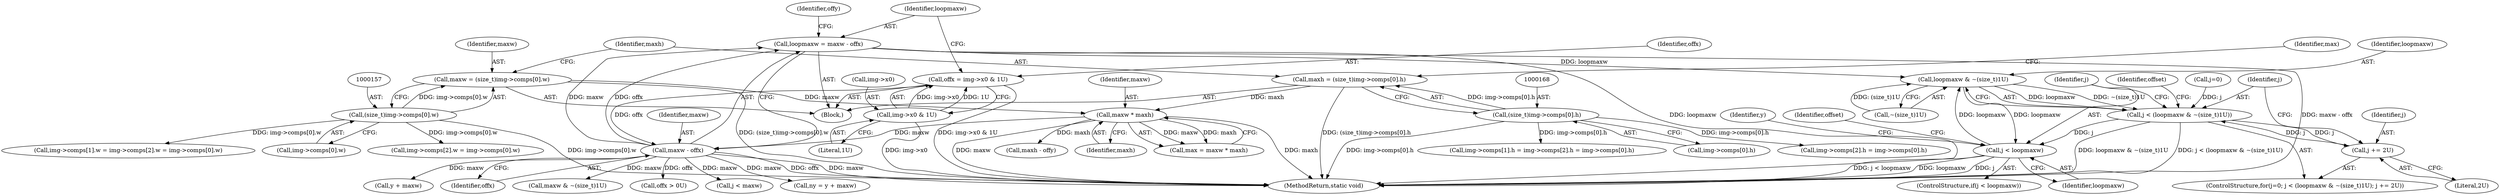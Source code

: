 digraph "0_openjpeg_15f081c89650dccee4aa4ae66f614c3fdb268767_0@integer" {
"1000261" [label="(Call,loopmaxw = maxw - offx)"];
"1000263" [label="(Call,maxw - offx)"];
"1000178" [label="(Call,maxw * maxh)"];
"1000154" [label="(Call,maxw = (size_t)img->comps[0].w)"];
"1000156" [label="(Call,(size_t)img->comps[0].w)"];
"1000165" [label="(Call,maxh = (size_t)img->comps[0].h)"];
"1000167" [label="(Call,(size_t)img->comps[0].h)"];
"1000254" [label="(Call,offx = img->x0 & 1U)"];
"1000256" [label="(Call,img->x0 & 1U)"];
"1000398" [label="(Call,loopmaxw & ~(size_t)1U)"];
"1000396" [label="(Call,j < (loopmaxw & ~(size_t)1U))"];
"1000404" [label="(Call,j += 2U)"];
"1000493" [label="(Call,j < loopmaxw)"];
"1000695" [label="(Call,img->comps[2].w = img->comps[0].w)"];
"1000288" [label="(Call,j < maxw)"];
"1000261" [label="(Call,loopmaxw = maxw - offx)"];
"1000404" [label="(Call,j += 2U)"];
"1000265" [label="(Identifier,offx)"];
"1000176" [label="(Call,max = maxw * maxh)"];
"1000167" [label="(Call,(size_t)img->comps[0].h)"];
"1000494" [label="(Identifier,j)"];
"1000156" [label="(Call,(size_t)img->comps[0].w)"];
"1000687" [label="(Call,img->comps[1].w = img->comps[2].w = img->comps[0].w)"];
"1000165" [label="(Call,maxh = (size_t)img->comps[0].h)"];
"1000329" [label="(Call,ny = y + maxw)"];
"1000400" [label="(Call,~(size_t)1U)"];
"1000718" [label="(Call,img->comps[2].h = img->comps[0].h)"];
"1000710" [label="(Call,img->comps[1].h = img->comps[2].h = img->comps[0].h)"];
"1000180" [label="(Identifier,maxh)"];
"1000254" [label="(Call,offx = img->x0 & 1U)"];
"1000542" [label="(Identifier,y)"];
"1000177" [label="(Identifier,max)"];
"1000492" [label="(ControlStructure,if(j < loopmaxw))"];
"1000178" [label="(Call,maxw * maxh)"];
"1000396" [label="(Call,j < (loopmaxw & ~(size_t)1U))"];
"1000393" [label="(Call,j=0)"];
"1000392" [label="(ControlStructure,for(j=0; j < (loopmaxw & ~(size_t)1U); j += 2U))"];
"1000406" [label="(Literal,2U)"];
"1000105" [label="(Block,)"];
"1000275" [label="(Call,maxh - offy)"];
"1000257" [label="(Call,img->x0)"];
"1000264" [label="(Identifier,maxw)"];
"1000262" [label="(Identifier,loopmaxw)"];
"1000255" [label="(Identifier,offx)"];
"1000260" [label="(Literal,1U)"];
"1000331" [label="(Call,y + maxw)"];
"1000565" [label="(Call,maxw & ~(size_t)1U)"];
"1000350" [label="(Call,offx > 0U)"];
"1000166" [label="(Identifier,maxh)"];
"1000493" [label="(Call,j < loopmaxw)"];
"1000397" [label="(Identifier,j)"];
"1000498" [label="(Identifier,offset)"];
"1000267" [label="(Identifier,offy)"];
"1000155" [label="(Identifier,maxw)"];
"1000263" [label="(Call,maxw - offx)"];
"1000398" [label="(Call,loopmaxw & ~(size_t)1U)"];
"1000158" [label="(Call,img->comps[0].w)"];
"1000179" [label="(Identifier,maxw)"];
"1000792" [label="(MethodReturn,static void)"];
"1000256" [label="(Call,img->x0 & 1U)"];
"1000405" [label="(Identifier,j)"];
"1000169" [label="(Call,img->comps[0].h)"];
"1000154" [label="(Call,maxw = (size_t)img->comps[0].w)"];
"1000409" [label="(Identifier,offset)"];
"1000495" [label="(Identifier,loopmaxw)"];
"1000399" [label="(Identifier,loopmaxw)"];
"1000261" -> "1000105"  [label="AST: "];
"1000261" -> "1000263"  [label="CFG: "];
"1000262" -> "1000261"  [label="AST: "];
"1000263" -> "1000261"  [label="AST: "];
"1000267" -> "1000261"  [label="CFG: "];
"1000261" -> "1000792"  [label="DDG: maxw - offx"];
"1000261" -> "1000792"  [label="DDG: loopmaxw"];
"1000263" -> "1000261"  [label="DDG: maxw"];
"1000263" -> "1000261"  [label="DDG: offx"];
"1000261" -> "1000398"  [label="DDG: loopmaxw"];
"1000263" -> "1000265"  [label="CFG: "];
"1000264" -> "1000263"  [label="AST: "];
"1000265" -> "1000263"  [label="AST: "];
"1000263" -> "1000792"  [label="DDG: offx"];
"1000263" -> "1000792"  [label="DDG: maxw"];
"1000178" -> "1000263"  [label="DDG: maxw"];
"1000254" -> "1000263"  [label="DDG: offx"];
"1000263" -> "1000288"  [label="DDG: maxw"];
"1000263" -> "1000329"  [label="DDG: maxw"];
"1000263" -> "1000331"  [label="DDG: maxw"];
"1000263" -> "1000350"  [label="DDG: offx"];
"1000263" -> "1000565"  [label="DDG: maxw"];
"1000178" -> "1000176"  [label="AST: "];
"1000178" -> "1000180"  [label="CFG: "];
"1000179" -> "1000178"  [label="AST: "];
"1000180" -> "1000178"  [label="AST: "];
"1000176" -> "1000178"  [label="CFG: "];
"1000178" -> "1000792"  [label="DDG: maxw"];
"1000178" -> "1000792"  [label="DDG: maxh"];
"1000178" -> "1000176"  [label="DDG: maxw"];
"1000178" -> "1000176"  [label="DDG: maxh"];
"1000154" -> "1000178"  [label="DDG: maxw"];
"1000165" -> "1000178"  [label="DDG: maxh"];
"1000178" -> "1000275"  [label="DDG: maxh"];
"1000154" -> "1000105"  [label="AST: "];
"1000154" -> "1000156"  [label="CFG: "];
"1000155" -> "1000154"  [label="AST: "];
"1000156" -> "1000154"  [label="AST: "];
"1000166" -> "1000154"  [label="CFG: "];
"1000154" -> "1000792"  [label="DDG: (size_t)img->comps[0].w"];
"1000156" -> "1000154"  [label="DDG: img->comps[0].w"];
"1000156" -> "1000158"  [label="CFG: "];
"1000157" -> "1000156"  [label="AST: "];
"1000158" -> "1000156"  [label="AST: "];
"1000156" -> "1000792"  [label="DDG: img->comps[0].w"];
"1000156" -> "1000687"  [label="DDG: img->comps[0].w"];
"1000156" -> "1000695"  [label="DDG: img->comps[0].w"];
"1000165" -> "1000105"  [label="AST: "];
"1000165" -> "1000167"  [label="CFG: "];
"1000166" -> "1000165"  [label="AST: "];
"1000167" -> "1000165"  [label="AST: "];
"1000177" -> "1000165"  [label="CFG: "];
"1000165" -> "1000792"  [label="DDG: (size_t)img->comps[0].h"];
"1000167" -> "1000165"  [label="DDG: img->comps[0].h"];
"1000167" -> "1000169"  [label="CFG: "];
"1000168" -> "1000167"  [label="AST: "];
"1000169" -> "1000167"  [label="AST: "];
"1000167" -> "1000792"  [label="DDG: img->comps[0].h"];
"1000167" -> "1000710"  [label="DDG: img->comps[0].h"];
"1000167" -> "1000718"  [label="DDG: img->comps[0].h"];
"1000254" -> "1000105"  [label="AST: "];
"1000254" -> "1000256"  [label="CFG: "];
"1000255" -> "1000254"  [label="AST: "];
"1000256" -> "1000254"  [label="AST: "];
"1000262" -> "1000254"  [label="CFG: "];
"1000254" -> "1000792"  [label="DDG: img->x0 & 1U"];
"1000256" -> "1000254"  [label="DDG: img->x0"];
"1000256" -> "1000254"  [label="DDG: 1U"];
"1000256" -> "1000260"  [label="CFG: "];
"1000257" -> "1000256"  [label="AST: "];
"1000260" -> "1000256"  [label="AST: "];
"1000256" -> "1000792"  [label="DDG: img->x0"];
"1000398" -> "1000396"  [label="AST: "];
"1000398" -> "1000400"  [label="CFG: "];
"1000399" -> "1000398"  [label="AST: "];
"1000400" -> "1000398"  [label="AST: "];
"1000396" -> "1000398"  [label="CFG: "];
"1000398" -> "1000396"  [label="DDG: loopmaxw"];
"1000398" -> "1000396"  [label="DDG: ~(size_t)1U"];
"1000493" -> "1000398"  [label="DDG: loopmaxw"];
"1000400" -> "1000398"  [label="DDG: (size_t)1U"];
"1000398" -> "1000493"  [label="DDG: loopmaxw"];
"1000396" -> "1000392"  [label="AST: "];
"1000397" -> "1000396"  [label="AST: "];
"1000409" -> "1000396"  [label="CFG: "];
"1000494" -> "1000396"  [label="CFG: "];
"1000396" -> "1000792"  [label="DDG: j < (loopmaxw & ~(size_t)1U)"];
"1000396" -> "1000792"  [label="DDG: loopmaxw & ~(size_t)1U"];
"1000393" -> "1000396"  [label="DDG: j"];
"1000404" -> "1000396"  [label="DDG: j"];
"1000396" -> "1000404"  [label="DDG: j"];
"1000396" -> "1000493"  [label="DDG: j"];
"1000404" -> "1000392"  [label="AST: "];
"1000404" -> "1000406"  [label="CFG: "];
"1000405" -> "1000404"  [label="AST: "];
"1000406" -> "1000404"  [label="AST: "];
"1000397" -> "1000404"  [label="CFG: "];
"1000493" -> "1000492"  [label="AST: "];
"1000493" -> "1000495"  [label="CFG: "];
"1000494" -> "1000493"  [label="AST: "];
"1000495" -> "1000493"  [label="AST: "];
"1000498" -> "1000493"  [label="CFG: "];
"1000542" -> "1000493"  [label="CFG: "];
"1000493" -> "1000792"  [label="DDG: j"];
"1000493" -> "1000792"  [label="DDG: j < loopmaxw"];
"1000493" -> "1000792"  [label="DDG: loopmaxw"];
}
